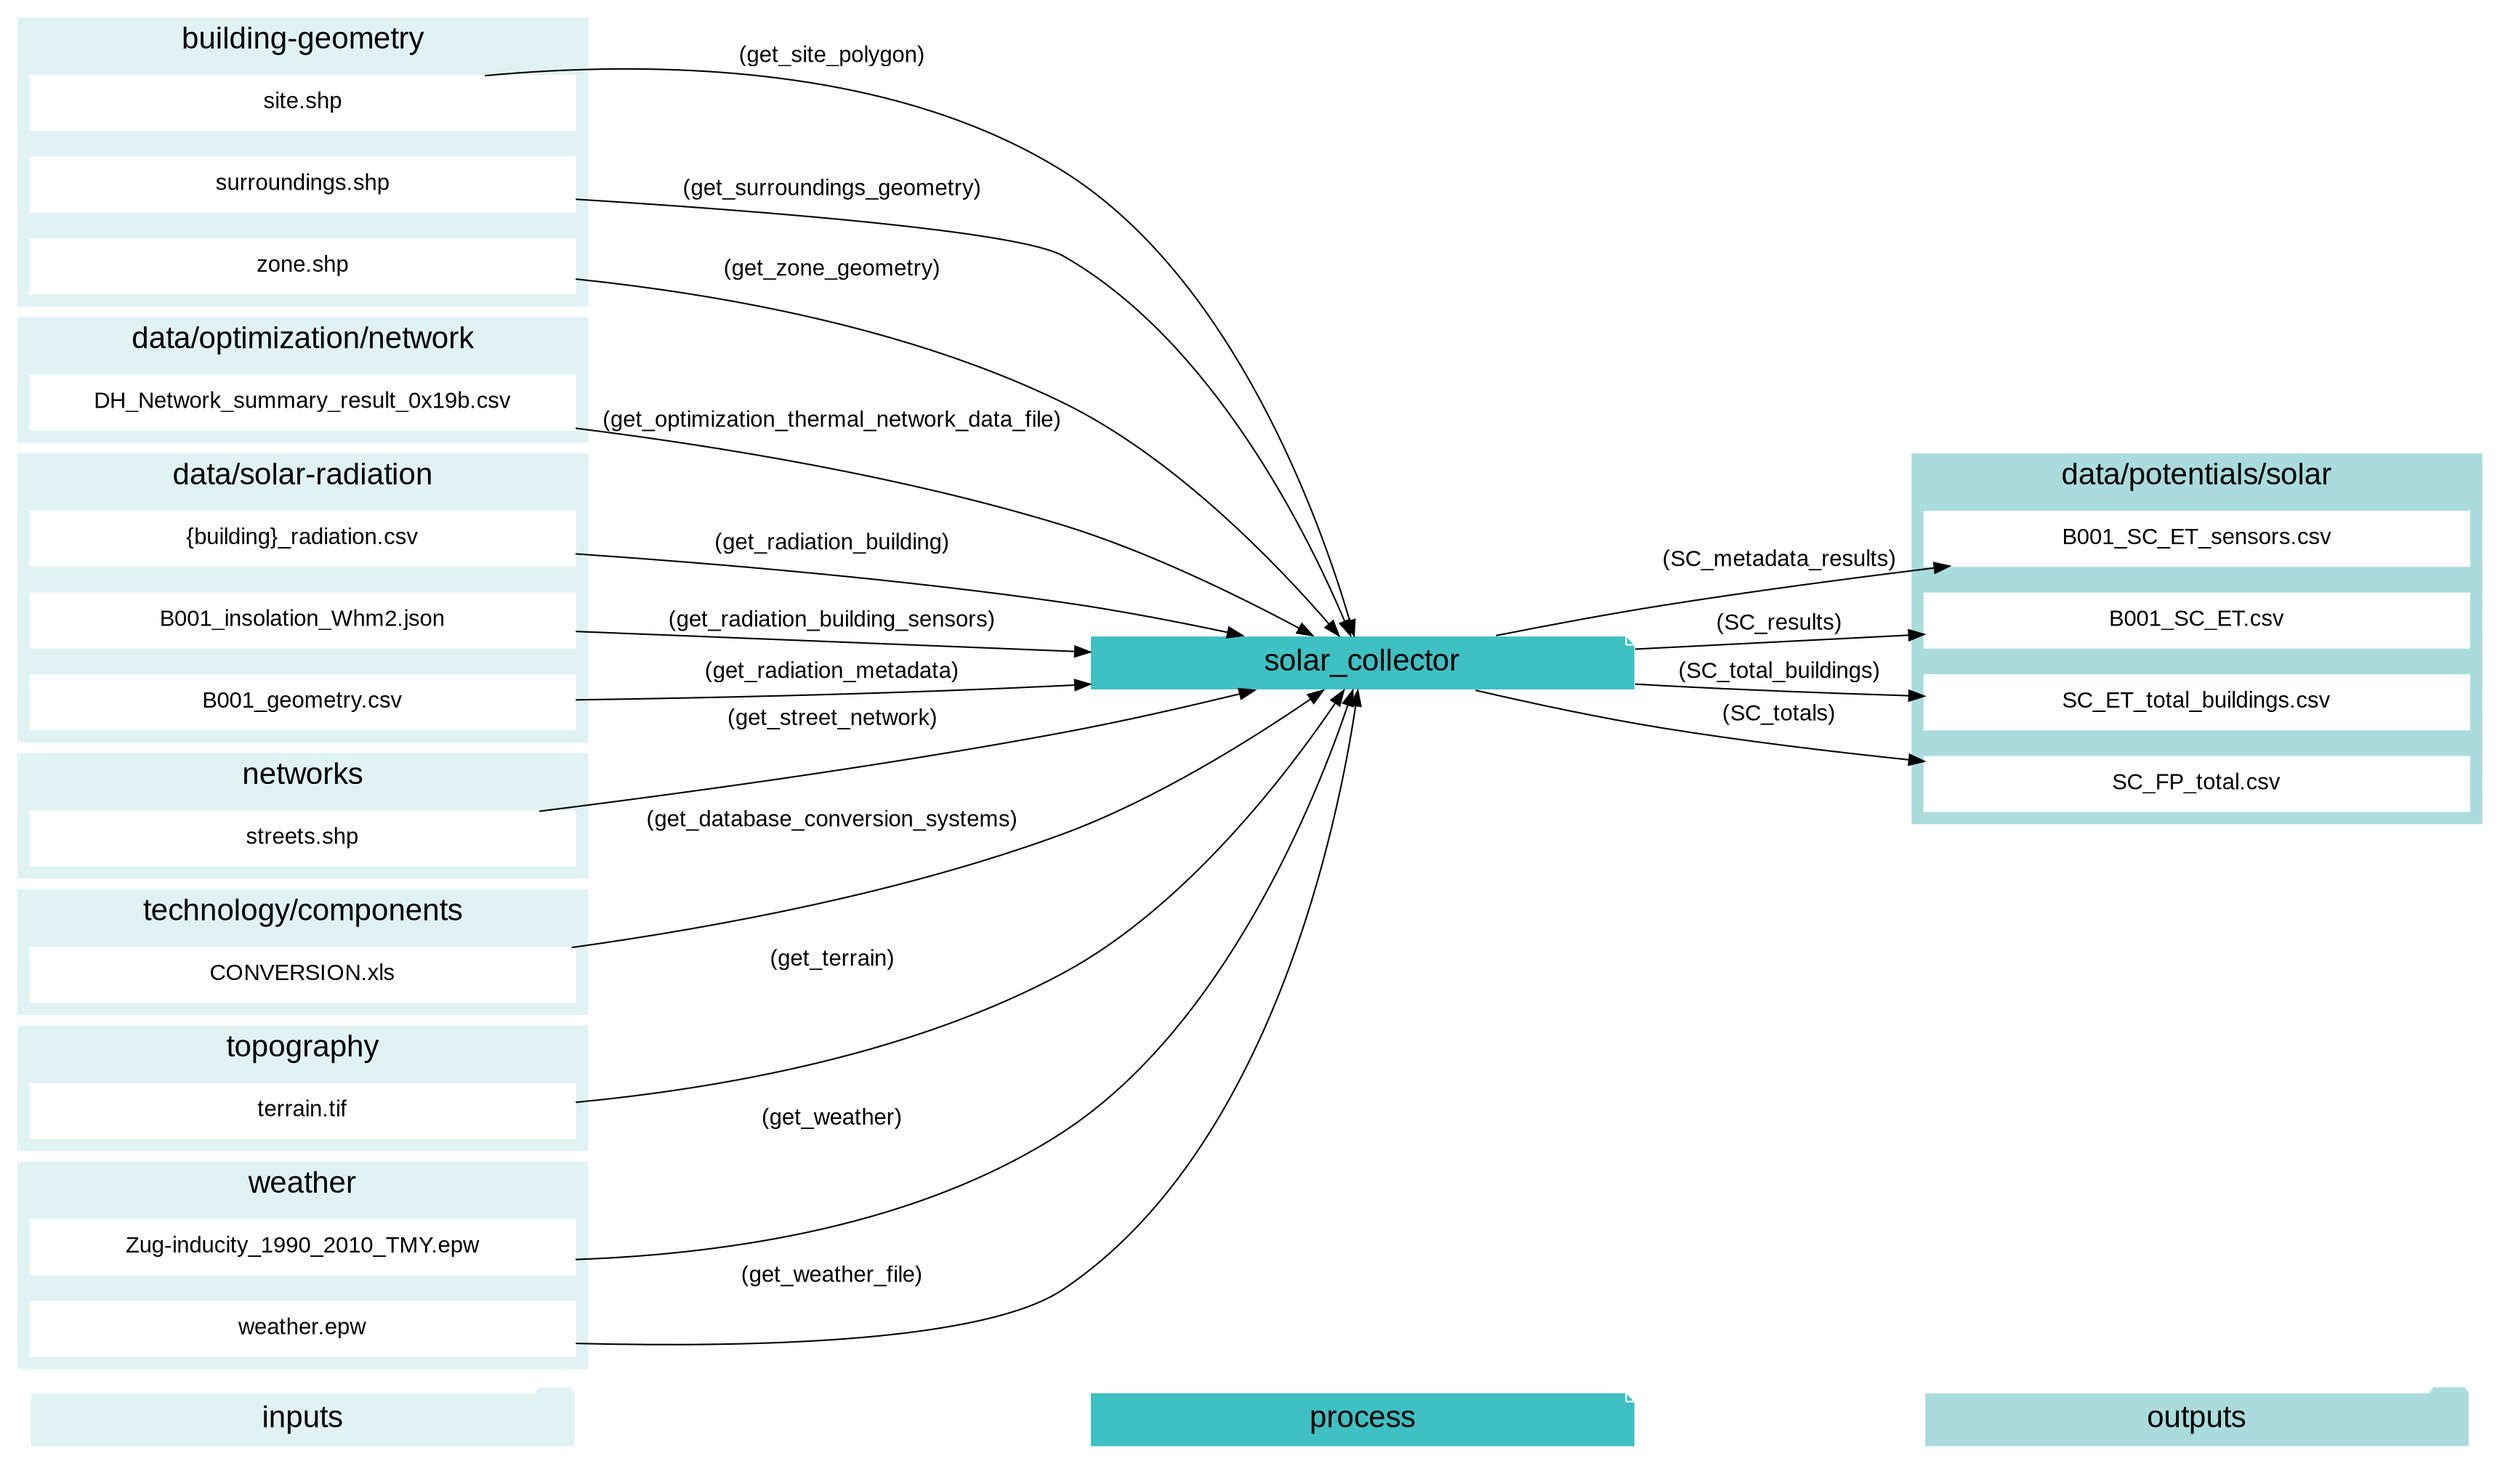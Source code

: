 digraph trace_inputlocator {
    rankdir="LR";
    graph [overlap=false, fontname=arial];
    node [shape=box, style=filled, color=white, fontsize=15, fontname=arial, fixedsize=true, width=5];
    edge [fontname=arial, fontsize = 15]
    newrank=true
    subgraph cluster_legend {
    fontsize=25
    style=invis
    "process"[style=filled, fillcolor="#3FC0C2", shape=note, fontsize=20, fontname="arial"]
    "inputs" [style=filled, shape=folder, color=white, fillcolor="#E1F2F2", fontsize=20]
    "outputs"[style=filled, shape=folder, color=white, fillcolor="#aadcdd", fontsize=20]
    "inputs"->"process"[style=invis]
    "process"->"outputs"[style=invis]
    }
    "solar_collector"[style=filled, color=white, fillcolor="#3FC0C2", shape=note, fontsize=20, fontname=arial];
    subgraph cluster_0_in {
        style = filled;
        color = "#E1F2F2";
        fontsize = 20;
        rank=same;
        label="building-geometry";
        "site.shp"
        "surroundings.shp"
        "zone.shp"
    }
    subgraph cluster_1_in {
        style = filled;
        color = "#E1F2F2";
        fontsize = 20;
        rank=same;
        label="data/optimization/network";
        "DH_Network_summary_result_0x19b.csv"
    }
    subgraph cluster_2_out {
        style = filled;
        color = "#aadcdd";
        fontsize = 20;
        rank=same;
        label="data/potentials/solar";
        "B001_SC_ET_sensors.csv"
        "B001_SC_ET.csv"
        "SC_ET_total_buildings.csv"
        "SC_FP_total.csv"
    }
    subgraph cluster_3_in {
        style = filled;
        color = "#E1F2F2";
        fontsize = 20;
        rank=same;
        label="data/solar-radiation";
        "{building}_radiation.csv"
        "B001_insolation_Whm2.json"
        "B001_geometry.csv"
    }
    subgraph cluster_4_in {
        style = filled;
        color = "#E1F2F2";
        fontsize = 20;
        rank=same;
        label="networks";
        "streets.shp"
    }
    subgraph cluster_5_in {
        style = filled;
        color = "#E1F2F2";
        fontsize = 20;
        rank=same;
        label="technology/components";
        "CONVERSION.xls"
    }
    subgraph cluster_6_in {
        style = filled;
        color = "#E1F2F2";
        fontsize = 20;
        rank=same;
        label="topography";
        "terrain.tif"
    }
    subgraph cluster_7_in {
        style = filled;
        color = "#E1F2F2";
        fontsize = 20;
        rank=same;
        label="weather";
        "Zug-inducity_1990_2010_TMY.epw"
        "weather.epw"
    }
    "CONVERSION.xls" -> "solar_collector"[label="(get_database_conversion_systems)"]
    "DH_Network_summary_result_0x19b.csv" -> "solar_collector"[label="(get_optimization_thermal_network_data_file)"]
    "{building}_radiation.csv" -> "solar_collector"[label="(get_radiation_building)"]
    "B001_insolation_Whm2.json" -> "solar_collector"[label="(get_radiation_building_sensors)"]
    "B001_geometry.csv" -> "solar_collector"[label="(get_radiation_metadata)"]
    "site.shp" -> "solar_collector"[label="(get_site_polygon)"]
    "streets.shp" -> "solar_collector"[label="(get_street_network)"]
    "surroundings.shp" -> "solar_collector"[label="(get_surroundings_geometry)"]
    "terrain.tif" -> "solar_collector"[label="(get_terrain)"]
    "Zug-inducity_1990_2010_TMY.epw" -> "solar_collector"[label="(get_weather)"]
    "weather.epw" -> "solar_collector"[label="(get_weather_file)"]
    "zone.shp" -> "solar_collector"[label="(get_zone_geometry)"]
    "solar_collector" -> "B001_SC_ET_sensors.csv"[label="(SC_metadata_results)"]
    "solar_collector" -> "B001_SC_ET.csv"[label="(SC_results)"]
    "solar_collector" -> "SC_ET_total_buildings.csv"[label="(SC_total_buildings)"]
    "solar_collector" -> "SC_FP_total.csv"[label="(SC_totals)"]
    }